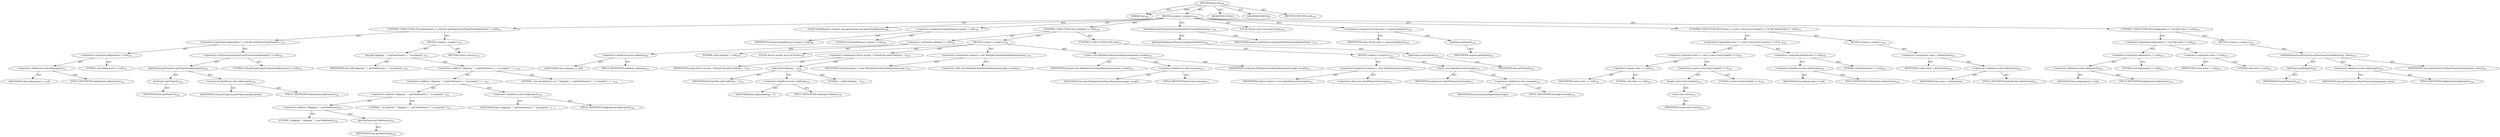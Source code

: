 digraph "execute" {  
"111669149702" [label = <(METHOD,execute)<SUB>140</SUB>> ]
"115964116997" [label = <(PARAM,this)<SUB>140</SUB>> ]
"25769803782" [label = <(BLOCK,&lt;empty&gt;,&lt;empty&gt;)<SUB>140</SUB>> ]
"47244640256" [label = <(CONTROL_STRUCTURE,IF,if (addproperty != null &amp;&amp; getProject().getProperty(addproperty) != null))<SUB>141</SUB>> ]
"30064771092" [label = <(&lt;operator&gt;.logicalAnd,addproperty != null &amp;&amp; getProject().getProperty...)<SUB>141</SUB>> ]
"30064771093" [label = <(&lt;operator&gt;.notEquals,addproperty != null)<SUB>141</SUB>> ]
"30064771094" [label = <(&lt;operator&gt;.fieldAccess,this.addproperty)<SUB>141</SUB>> ]
"68719476756" [label = <(IDENTIFIER,this,addproperty != null)> ]
"55834574857" [label = <(FIELD_IDENTIFIER,addproperty,addproperty)<SUB>141</SUB>> ]
"90194313220" [label = <(LITERAL,null,addproperty != null)<SUB>141</SUB>> ]
"30064771095" [label = <(&lt;operator&gt;.notEquals,getProject().getProperty(addproperty) != null)<SUB>142</SUB>> ]
"30064771096" [label = <(getProperty,getProject().getProperty(addproperty))<SUB>142</SUB>> ]
"30064771097" [label = <(getProject,getProject())<SUB>142</SUB>> ]
"68719476741" [label = <(IDENTIFIER,this,getProject())<SUB>142</SUB>> ]
"30064771098" [label = <(&lt;operator&gt;.fieldAccess,this.addproperty)<SUB>142</SUB>> ]
"68719476757" [label = <(IDENTIFIER,this,getProject().getProperty(addproperty))> ]
"55834574858" [label = <(FIELD_IDENTIFIER,addproperty,addproperty)<SUB>142</SUB>> ]
"90194313221" [label = <(LITERAL,null,getProject().getProperty(addproperty) != null)<SUB>142</SUB>> ]
"25769803783" [label = <(BLOCK,&lt;empty&gt;,&lt;empty&gt;)<SUB>142</SUB>> ]
"30064771099" [label = <(log,log(&quot;skipping &quot; + getTaskName() + &quot; as property...)<SUB>143</SUB>> ]
"68719476743" [label = <(IDENTIFIER,this,log(&quot;skipping &quot; + getTaskName() + &quot; as property...)<SUB>143</SUB>> ]
"30064771100" [label = <(&lt;operator&gt;.addition,&quot;skipping &quot; + getTaskName() + &quot; as property &quot; +...)<SUB>143</SUB>> ]
"30064771101" [label = <(&lt;operator&gt;.addition,&quot;skipping &quot; + getTaskName() + &quot; as property &quot; +...)<SUB>143</SUB>> ]
"30064771102" [label = <(&lt;operator&gt;.addition,&quot;skipping &quot; + getTaskName() + &quot; as property &quot;)<SUB>143</SUB>> ]
"30064771103" [label = <(&lt;operator&gt;.addition,&quot;skipping &quot; + getTaskName())<SUB>143</SUB>> ]
"90194313222" [label = <(LITERAL,&quot;skipping &quot;,&quot;skipping &quot; + getTaskName())<SUB>143</SUB>> ]
"30064771104" [label = <(getTaskName,getTaskName())<SUB>143</SUB>> ]
"68719476742" [label = <(IDENTIFIER,this,getTaskName())<SUB>143</SUB>> ]
"90194313223" [label = <(LITERAL,&quot; as property &quot;,&quot;skipping &quot; + getTaskName() + &quot; as property &quot;)<SUB>143</SUB>> ]
"30064771105" [label = <(&lt;operator&gt;.fieldAccess,this.addproperty)<SUB>143</SUB>> ]
"68719476758" [label = <(IDENTIFIER,this,&quot;skipping &quot; + getTaskName() + &quot; as property &quot; +...)> ]
"55834574859" [label = <(FIELD_IDENTIFIER,addproperty,addproperty)<SUB>143</SUB>> ]
"90194313224" [label = <(LITERAL,&quot; has already been set.&quot;,&quot;skipping &quot; + getTaskName() + &quot; as property &quot; +...)<SUB>144</SUB>> ]
"146028888064" [label = <(RETURN,return;,return;)<SUB>145</SUB>> ]
"94489280512" [label = <(LOCAL,InputRequest request: org.apache.tools.ant.input.InputRequest)<SUB>148</SUB>> ]
"30064771106" [label = <(&lt;operator&gt;.assignment,InputRequest request = null)<SUB>148</SUB>> ]
"68719476759" [label = <(IDENTIFIER,request,InputRequest request = null)<SUB>148</SUB>> ]
"90194313225" [label = <(LITERAL,null,InputRequest request = null)<SUB>148</SUB>> ]
"47244640257" [label = <(CONTROL_STRUCTURE,IF,if (validargs != null))<SUB>149</SUB>> ]
"30064771107" [label = <(&lt;operator&gt;.notEquals,validargs != null)<SUB>149</SUB>> ]
"30064771108" [label = <(&lt;operator&gt;.fieldAccess,this.validargs)<SUB>149</SUB>> ]
"68719476760" [label = <(IDENTIFIER,this,validargs != null)> ]
"55834574860" [label = <(FIELD_IDENTIFIER,validargs,validargs)<SUB>149</SUB>> ]
"90194313226" [label = <(LITERAL,null,validargs != null)<SUB>149</SUB>> ]
"25769803784" [label = <(BLOCK,&lt;empty&gt;,&lt;empty&gt;)<SUB>149</SUB>> ]
"94489280513" [label = <(LOCAL,Vector accept: java.util.Vector)<SUB>150</SUB>> ]
"30064771109" [label = <(&lt;operator&gt;.assignment,Vector accept = StringUtils.split(validargs, ','))<SUB>150</SUB>> ]
"68719476761" [label = <(IDENTIFIER,accept,Vector accept = StringUtils.split(validargs, ','))<SUB>150</SUB>> ]
"30064771110" [label = <(split,split(validargs, ','))<SUB>150</SUB>> ]
"68719476762" [label = <(IDENTIFIER,StringUtils,split(validargs, ','))<SUB>150</SUB>> ]
"30064771111" [label = <(&lt;operator&gt;.fieldAccess,this.validargs)<SUB>150</SUB>> ]
"68719476763" [label = <(IDENTIFIER,this,split(validargs, ','))> ]
"55834574861" [label = <(FIELD_IDENTIFIER,validargs,validargs)<SUB>150</SUB>> ]
"90194313227" [label = <(LITERAL,',',split(validargs, ','))<SUB>150</SUB>> ]
"30064771112" [label = <(&lt;operator&gt;.assignment,request = new MultipleChoiceInputRequest(messag...)<SUB>151</SUB>> ]
"68719476764" [label = <(IDENTIFIER,request,request = new MultipleChoiceInputRequest(messag...)<SUB>151</SUB>> ]
"30064771113" [label = <(&lt;operator&gt;.alloc,new MultipleChoiceInputRequest(message, accept))<SUB>151</SUB>> ]
"30064771114" [label = <(&lt;init&gt;,new MultipleChoiceInputRequest(message, accept))<SUB>151</SUB>> ]
"68719476765" [label = <(IDENTIFIER,request,new MultipleChoiceInputRequest(message, accept))<SUB>151</SUB>> ]
"30064771115" [label = <(&lt;operator&gt;.fieldAccess,this.message)<SUB>151</SUB>> ]
"68719476766" [label = <(IDENTIFIER,this,new MultipleChoiceInputRequest(message, accept))> ]
"55834574862" [label = <(FIELD_IDENTIFIER,message,message)<SUB>151</SUB>> ]
"68719476767" [label = <(IDENTIFIER,accept,new MultipleChoiceInputRequest(message, accept))<SUB>151</SUB>> ]
"47244640258" [label = <(CONTROL_STRUCTURE,ELSE,else)<SUB>152</SUB>> ]
"25769803785" [label = <(BLOCK,&lt;empty&gt;,&lt;empty&gt;)<SUB>152</SUB>> ]
"30064771116" [label = <(&lt;operator&gt;.assignment,request = new InputRequest(message))<SUB>153</SUB>> ]
"68719476768" [label = <(IDENTIFIER,request,request = new InputRequest(message))<SUB>153</SUB>> ]
"30064771117" [label = <(&lt;operator&gt;.alloc,new InputRequest(message))<SUB>153</SUB>> ]
"30064771118" [label = <(&lt;init&gt;,new InputRequest(message))<SUB>153</SUB>> ]
"68719476769" [label = <(IDENTIFIER,request,new InputRequest(message))<SUB>153</SUB>> ]
"30064771119" [label = <(&lt;operator&gt;.fieldAccess,this.message)<SUB>153</SUB>> ]
"68719476770" [label = <(IDENTIFIER,this,new InputRequest(message))> ]
"55834574863" [label = <(FIELD_IDENTIFIER,message,message)<SUB>153</SUB>> ]
"30064771120" [label = <(handleInput,getProject().getInputHandler().handleInput(requ...)<SUB>156</SUB>> ]
"30064771121" [label = <(getInputHandler,getProject().getInputHandler())<SUB>156</SUB>> ]
"30064771122" [label = <(getProject,getProject())<SUB>156</SUB>> ]
"68719476744" [label = <(IDENTIFIER,this,getProject())<SUB>156</SUB>> ]
"68719476771" [label = <(IDENTIFIER,request,getProject().getInputHandler().handleInput(requ...)<SUB>156</SUB>> ]
"94489280514" [label = <(LOCAL,String value: java.lang.String)<SUB>158</SUB>> ]
"30064771123" [label = <(&lt;operator&gt;.assignment,String value = request.getInput())<SUB>158</SUB>> ]
"68719476772" [label = <(IDENTIFIER,value,String value = request.getInput())<SUB>158</SUB>> ]
"30064771124" [label = <(getInput,getInput())<SUB>158</SUB>> ]
"68719476773" [label = <(IDENTIFIER,request,getInput())<SUB>158</SUB>> ]
"47244640259" [label = <(CONTROL_STRUCTURE,IF,if ((value == null || value.trim().length() == 0) &amp;&amp; defaultvalue != null))<SUB>159</SUB>> ]
"30064771125" [label = <(&lt;operator&gt;.logicalAnd,(value == null || value.trim().length() == 0) &amp;...)<SUB>159</SUB>> ]
"30064771126" [label = <(&lt;operator&gt;.logicalOr,value == null || value.trim().length() == 0)<SUB>159</SUB>> ]
"30064771127" [label = <(&lt;operator&gt;.equals,value == null)<SUB>159</SUB>> ]
"68719476774" [label = <(IDENTIFIER,value,value == null)<SUB>159</SUB>> ]
"90194313228" [label = <(LITERAL,null,value == null)<SUB>159</SUB>> ]
"30064771128" [label = <(&lt;operator&gt;.equals,value.trim().length() == 0)<SUB>159</SUB>> ]
"30064771129" [label = <(length,value.trim().length())<SUB>159</SUB>> ]
"30064771130" [label = <(trim,value.trim())<SUB>159</SUB>> ]
"68719476775" [label = <(IDENTIFIER,value,value.trim())<SUB>159</SUB>> ]
"90194313229" [label = <(LITERAL,0,value.trim().length() == 0)<SUB>159</SUB>> ]
"30064771131" [label = <(&lt;operator&gt;.notEquals,defaultvalue != null)<SUB>160</SUB>> ]
"30064771132" [label = <(&lt;operator&gt;.fieldAccess,this.defaultvalue)<SUB>160</SUB>> ]
"68719476776" [label = <(IDENTIFIER,this,defaultvalue != null)> ]
"55834574864" [label = <(FIELD_IDENTIFIER,defaultvalue,defaultvalue)<SUB>160</SUB>> ]
"90194313230" [label = <(LITERAL,null,defaultvalue != null)<SUB>160</SUB>> ]
"25769803786" [label = <(BLOCK,&lt;empty&gt;,&lt;empty&gt;)<SUB>160</SUB>> ]
"30064771133" [label = <(&lt;operator&gt;.assignment,value = defaultvalue)<SUB>161</SUB>> ]
"68719476777" [label = <(IDENTIFIER,value,value = defaultvalue)<SUB>161</SUB>> ]
"30064771134" [label = <(&lt;operator&gt;.fieldAccess,this.defaultvalue)<SUB>161</SUB>> ]
"68719476778" [label = <(IDENTIFIER,this,value = defaultvalue)> ]
"55834574865" [label = <(FIELD_IDENTIFIER,defaultvalue,defaultvalue)<SUB>161</SUB>> ]
"47244640260" [label = <(CONTROL_STRUCTURE,IF,if (addproperty != null &amp;&amp; value != null))<SUB>163</SUB>> ]
"30064771135" [label = <(&lt;operator&gt;.logicalAnd,addproperty != null &amp;&amp; value != null)<SUB>163</SUB>> ]
"30064771136" [label = <(&lt;operator&gt;.notEquals,addproperty != null)<SUB>163</SUB>> ]
"30064771137" [label = <(&lt;operator&gt;.fieldAccess,this.addproperty)<SUB>163</SUB>> ]
"68719476779" [label = <(IDENTIFIER,this,addproperty != null)> ]
"55834574866" [label = <(FIELD_IDENTIFIER,addproperty,addproperty)<SUB>163</SUB>> ]
"90194313231" [label = <(LITERAL,null,addproperty != null)<SUB>163</SUB>> ]
"30064771138" [label = <(&lt;operator&gt;.notEquals,value != null)<SUB>163</SUB>> ]
"68719476780" [label = <(IDENTIFIER,value,value != null)<SUB>163</SUB>> ]
"90194313232" [label = <(LITERAL,null,value != null)<SUB>163</SUB>> ]
"25769803787" [label = <(BLOCK,&lt;empty&gt;,&lt;empty&gt;)<SUB>163</SUB>> ]
"30064771139" [label = <(setNewProperty,getProject().setNewProperty(addproperty, value))<SUB>164</SUB>> ]
"30064771140" [label = <(getProject,getProject())<SUB>164</SUB>> ]
"68719476745" [label = <(IDENTIFIER,this,getProject())<SUB>164</SUB>> ]
"30064771141" [label = <(&lt;operator&gt;.fieldAccess,this.addproperty)<SUB>164</SUB>> ]
"68719476781" [label = <(IDENTIFIER,this,getProject().setNewProperty(addproperty, value))> ]
"55834574867" [label = <(FIELD_IDENTIFIER,addproperty,addproperty)<SUB>164</SUB>> ]
"68719476782" [label = <(IDENTIFIER,value,getProject().setNewProperty(addproperty, value))<SUB>164</SUB>> ]
"133143986192" [label = <(MODIFIER,PUBLIC)> ]
"133143986193" [label = <(MODIFIER,VIRTUAL)> ]
"128849018886" [label = <(METHOD_RETURN,void)<SUB>140</SUB>> ]
  "111669149702" -> "115964116997"  [ label = "AST: "] 
  "111669149702" -> "25769803782"  [ label = "AST: "] 
  "111669149702" -> "133143986192"  [ label = "AST: "] 
  "111669149702" -> "133143986193"  [ label = "AST: "] 
  "111669149702" -> "128849018886"  [ label = "AST: "] 
  "25769803782" -> "47244640256"  [ label = "AST: "] 
  "25769803782" -> "94489280512"  [ label = "AST: "] 
  "25769803782" -> "30064771106"  [ label = "AST: "] 
  "25769803782" -> "47244640257"  [ label = "AST: "] 
  "25769803782" -> "30064771120"  [ label = "AST: "] 
  "25769803782" -> "94489280514"  [ label = "AST: "] 
  "25769803782" -> "30064771123"  [ label = "AST: "] 
  "25769803782" -> "47244640259"  [ label = "AST: "] 
  "25769803782" -> "47244640260"  [ label = "AST: "] 
  "47244640256" -> "30064771092"  [ label = "AST: "] 
  "47244640256" -> "25769803783"  [ label = "AST: "] 
  "30064771092" -> "30064771093"  [ label = "AST: "] 
  "30064771092" -> "30064771095"  [ label = "AST: "] 
  "30064771093" -> "30064771094"  [ label = "AST: "] 
  "30064771093" -> "90194313220"  [ label = "AST: "] 
  "30064771094" -> "68719476756"  [ label = "AST: "] 
  "30064771094" -> "55834574857"  [ label = "AST: "] 
  "30064771095" -> "30064771096"  [ label = "AST: "] 
  "30064771095" -> "90194313221"  [ label = "AST: "] 
  "30064771096" -> "30064771097"  [ label = "AST: "] 
  "30064771096" -> "30064771098"  [ label = "AST: "] 
  "30064771097" -> "68719476741"  [ label = "AST: "] 
  "30064771098" -> "68719476757"  [ label = "AST: "] 
  "30064771098" -> "55834574858"  [ label = "AST: "] 
  "25769803783" -> "30064771099"  [ label = "AST: "] 
  "25769803783" -> "146028888064"  [ label = "AST: "] 
  "30064771099" -> "68719476743"  [ label = "AST: "] 
  "30064771099" -> "30064771100"  [ label = "AST: "] 
  "30064771100" -> "30064771101"  [ label = "AST: "] 
  "30064771100" -> "90194313224"  [ label = "AST: "] 
  "30064771101" -> "30064771102"  [ label = "AST: "] 
  "30064771101" -> "30064771105"  [ label = "AST: "] 
  "30064771102" -> "30064771103"  [ label = "AST: "] 
  "30064771102" -> "90194313223"  [ label = "AST: "] 
  "30064771103" -> "90194313222"  [ label = "AST: "] 
  "30064771103" -> "30064771104"  [ label = "AST: "] 
  "30064771104" -> "68719476742"  [ label = "AST: "] 
  "30064771105" -> "68719476758"  [ label = "AST: "] 
  "30064771105" -> "55834574859"  [ label = "AST: "] 
  "30064771106" -> "68719476759"  [ label = "AST: "] 
  "30064771106" -> "90194313225"  [ label = "AST: "] 
  "47244640257" -> "30064771107"  [ label = "AST: "] 
  "47244640257" -> "25769803784"  [ label = "AST: "] 
  "47244640257" -> "47244640258"  [ label = "AST: "] 
  "30064771107" -> "30064771108"  [ label = "AST: "] 
  "30064771107" -> "90194313226"  [ label = "AST: "] 
  "30064771108" -> "68719476760"  [ label = "AST: "] 
  "30064771108" -> "55834574860"  [ label = "AST: "] 
  "25769803784" -> "94489280513"  [ label = "AST: "] 
  "25769803784" -> "30064771109"  [ label = "AST: "] 
  "25769803784" -> "30064771112"  [ label = "AST: "] 
  "25769803784" -> "30064771114"  [ label = "AST: "] 
  "30064771109" -> "68719476761"  [ label = "AST: "] 
  "30064771109" -> "30064771110"  [ label = "AST: "] 
  "30064771110" -> "68719476762"  [ label = "AST: "] 
  "30064771110" -> "30064771111"  [ label = "AST: "] 
  "30064771110" -> "90194313227"  [ label = "AST: "] 
  "30064771111" -> "68719476763"  [ label = "AST: "] 
  "30064771111" -> "55834574861"  [ label = "AST: "] 
  "30064771112" -> "68719476764"  [ label = "AST: "] 
  "30064771112" -> "30064771113"  [ label = "AST: "] 
  "30064771114" -> "68719476765"  [ label = "AST: "] 
  "30064771114" -> "30064771115"  [ label = "AST: "] 
  "30064771114" -> "68719476767"  [ label = "AST: "] 
  "30064771115" -> "68719476766"  [ label = "AST: "] 
  "30064771115" -> "55834574862"  [ label = "AST: "] 
  "47244640258" -> "25769803785"  [ label = "AST: "] 
  "25769803785" -> "30064771116"  [ label = "AST: "] 
  "25769803785" -> "30064771118"  [ label = "AST: "] 
  "30064771116" -> "68719476768"  [ label = "AST: "] 
  "30064771116" -> "30064771117"  [ label = "AST: "] 
  "30064771118" -> "68719476769"  [ label = "AST: "] 
  "30064771118" -> "30064771119"  [ label = "AST: "] 
  "30064771119" -> "68719476770"  [ label = "AST: "] 
  "30064771119" -> "55834574863"  [ label = "AST: "] 
  "30064771120" -> "30064771121"  [ label = "AST: "] 
  "30064771120" -> "68719476771"  [ label = "AST: "] 
  "30064771121" -> "30064771122"  [ label = "AST: "] 
  "30064771122" -> "68719476744"  [ label = "AST: "] 
  "30064771123" -> "68719476772"  [ label = "AST: "] 
  "30064771123" -> "30064771124"  [ label = "AST: "] 
  "30064771124" -> "68719476773"  [ label = "AST: "] 
  "47244640259" -> "30064771125"  [ label = "AST: "] 
  "47244640259" -> "25769803786"  [ label = "AST: "] 
  "30064771125" -> "30064771126"  [ label = "AST: "] 
  "30064771125" -> "30064771131"  [ label = "AST: "] 
  "30064771126" -> "30064771127"  [ label = "AST: "] 
  "30064771126" -> "30064771128"  [ label = "AST: "] 
  "30064771127" -> "68719476774"  [ label = "AST: "] 
  "30064771127" -> "90194313228"  [ label = "AST: "] 
  "30064771128" -> "30064771129"  [ label = "AST: "] 
  "30064771128" -> "90194313229"  [ label = "AST: "] 
  "30064771129" -> "30064771130"  [ label = "AST: "] 
  "30064771130" -> "68719476775"  [ label = "AST: "] 
  "30064771131" -> "30064771132"  [ label = "AST: "] 
  "30064771131" -> "90194313230"  [ label = "AST: "] 
  "30064771132" -> "68719476776"  [ label = "AST: "] 
  "30064771132" -> "55834574864"  [ label = "AST: "] 
  "25769803786" -> "30064771133"  [ label = "AST: "] 
  "30064771133" -> "68719476777"  [ label = "AST: "] 
  "30064771133" -> "30064771134"  [ label = "AST: "] 
  "30064771134" -> "68719476778"  [ label = "AST: "] 
  "30064771134" -> "55834574865"  [ label = "AST: "] 
  "47244640260" -> "30064771135"  [ label = "AST: "] 
  "47244640260" -> "25769803787"  [ label = "AST: "] 
  "30064771135" -> "30064771136"  [ label = "AST: "] 
  "30064771135" -> "30064771138"  [ label = "AST: "] 
  "30064771136" -> "30064771137"  [ label = "AST: "] 
  "30064771136" -> "90194313231"  [ label = "AST: "] 
  "30064771137" -> "68719476779"  [ label = "AST: "] 
  "30064771137" -> "55834574866"  [ label = "AST: "] 
  "30064771138" -> "68719476780"  [ label = "AST: "] 
  "30064771138" -> "90194313232"  [ label = "AST: "] 
  "25769803787" -> "30064771139"  [ label = "AST: "] 
  "30064771139" -> "30064771140"  [ label = "AST: "] 
  "30064771139" -> "30064771141"  [ label = "AST: "] 
  "30064771139" -> "68719476782"  [ label = "AST: "] 
  "30064771140" -> "68719476745"  [ label = "AST: "] 
  "30064771141" -> "68719476781"  [ label = "AST: "] 
  "30064771141" -> "55834574867"  [ label = "AST: "] 
  "111669149702" -> "115964116997"  [ label = "DDG: "] 
}
